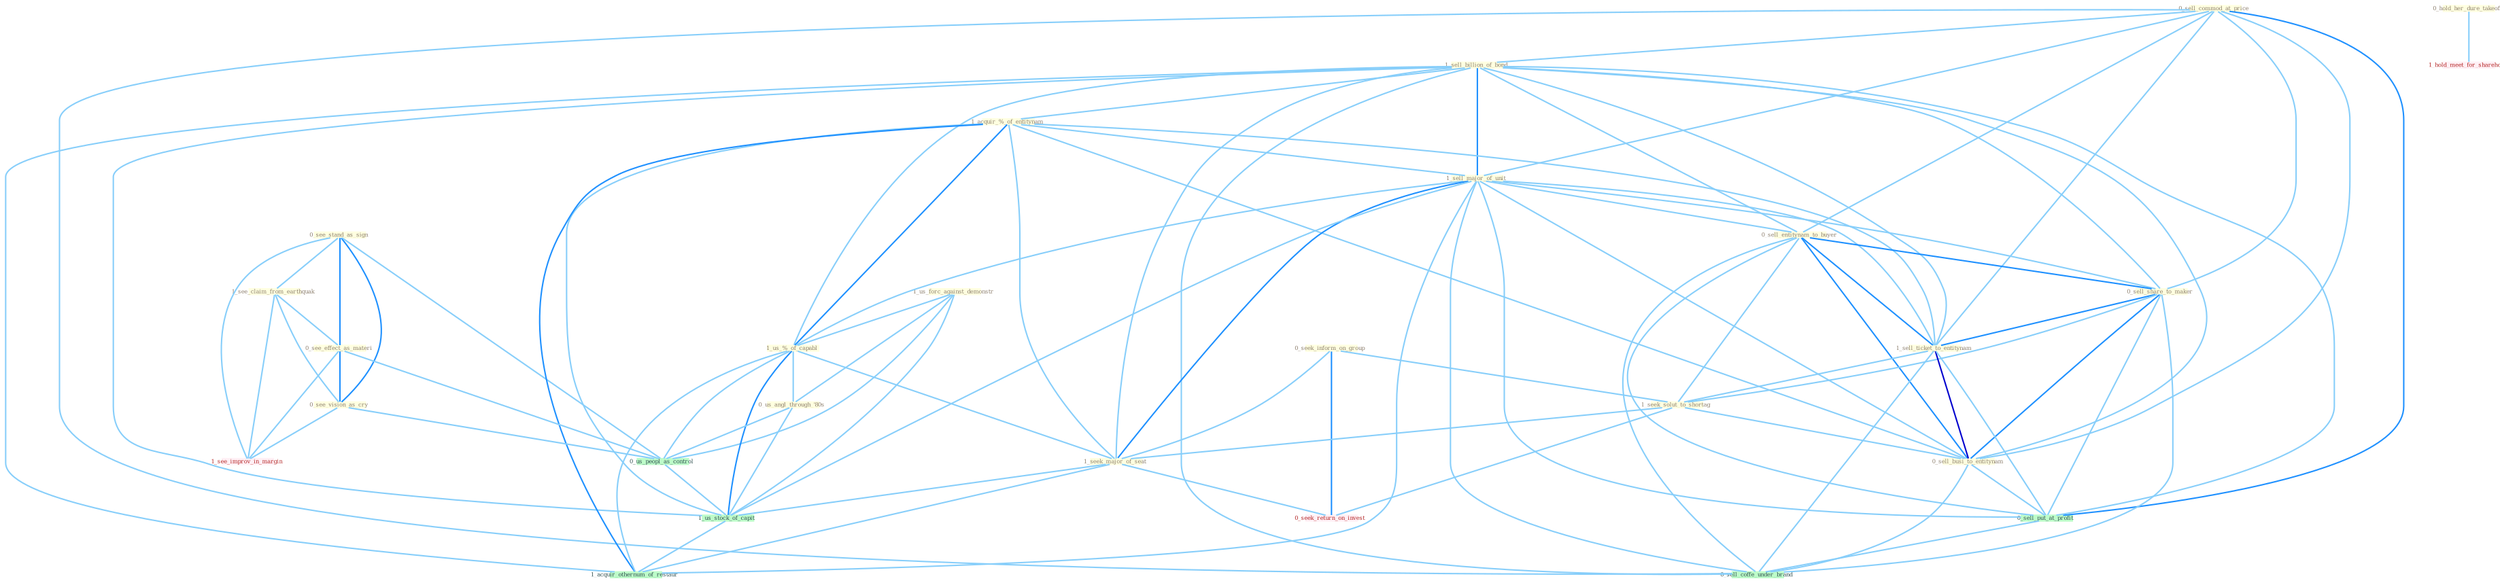 Graph G{ 
    node
    [shape=polygon,style=filled,width=.5,height=.06,color="#BDFCC9",fixedsize=true,fontsize=4,
    fontcolor="#2f4f4f"];
    {node
    [color="#ffffe0", fontcolor="#8b7d6b"] "0_sell_commod_at_price " "0_see_stand_as_sign " "1_us_forc_against_demonstr " "1_sell_billion_of_bond " "1_acquir_%_of_entitynam " "1_sell_major_of_unit " "0_hold_her_dure_takeoff " "1_us_%_of_capabl " "0_sell_entitynam_to_buyer " "0_sell_share_to_maker " "0_us_angl_through_'80s " "1_sell_ticket_to_entitynam " "1_see_claim_from_earthquak " "0_seek_inform_on_group " "0_see_effect_as_materi " "0_see_vision_as_cry " "1_seek_solut_to_shortag " "1_seek_major_of_seat " "0_sell_busi_to_entitynam "}
{node [color="#fff0f5", fontcolor="#b22222"] "0_seek_return_on_invest " "1_see_improv_in_margin " "1_hold_meet_for_sharehold "}
edge [color="#B0E2FF"];

	"0_sell_commod_at_price " -- "1_sell_billion_of_bond " [w="1", color="#87cefa" ];
	"0_sell_commod_at_price " -- "1_sell_major_of_unit " [w="1", color="#87cefa" ];
	"0_sell_commod_at_price " -- "0_sell_entitynam_to_buyer " [w="1", color="#87cefa" ];
	"0_sell_commod_at_price " -- "0_sell_share_to_maker " [w="1", color="#87cefa" ];
	"0_sell_commod_at_price " -- "1_sell_ticket_to_entitynam " [w="1", color="#87cefa" ];
	"0_sell_commod_at_price " -- "0_sell_busi_to_entitynam " [w="1", color="#87cefa" ];
	"0_sell_commod_at_price " -- "0_sell_put_at_profit " [w="2", color="#1e90ff" , len=0.8];
	"0_sell_commod_at_price " -- "0_sell_coffe_under_brand " [w="1", color="#87cefa" ];
	"0_see_stand_as_sign " -- "1_see_claim_from_earthquak " [w="1", color="#87cefa" ];
	"0_see_stand_as_sign " -- "0_see_effect_as_materi " [w="2", color="#1e90ff" , len=0.8];
	"0_see_stand_as_sign " -- "0_see_vision_as_cry " [w="2", color="#1e90ff" , len=0.8];
	"0_see_stand_as_sign " -- "0_us_peopl_as_control " [w="1", color="#87cefa" ];
	"0_see_stand_as_sign " -- "1_see_improv_in_margin " [w="1", color="#87cefa" ];
	"1_us_forc_against_demonstr " -- "1_us_%_of_capabl " [w="1", color="#87cefa" ];
	"1_us_forc_against_demonstr " -- "0_us_angl_through_'80s " [w="1", color="#87cefa" ];
	"1_us_forc_against_demonstr " -- "0_us_peopl_as_control " [w="1", color="#87cefa" ];
	"1_us_forc_against_demonstr " -- "1_us_stock_of_capit " [w="1", color="#87cefa" ];
	"1_sell_billion_of_bond " -- "1_acquir_%_of_entitynam " [w="1", color="#87cefa" ];
	"1_sell_billion_of_bond " -- "1_sell_major_of_unit " [w="2", color="#1e90ff" , len=0.8];
	"1_sell_billion_of_bond " -- "1_us_%_of_capabl " [w="1", color="#87cefa" ];
	"1_sell_billion_of_bond " -- "0_sell_entitynam_to_buyer " [w="1", color="#87cefa" ];
	"1_sell_billion_of_bond " -- "0_sell_share_to_maker " [w="1", color="#87cefa" ];
	"1_sell_billion_of_bond " -- "1_sell_ticket_to_entitynam " [w="1", color="#87cefa" ];
	"1_sell_billion_of_bond " -- "1_seek_major_of_seat " [w="1", color="#87cefa" ];
	"1_sell_billion_of_bond " -- "0_sell_busi_to_entitynam " [w="1", color="#87cefa" ];
	"1_sell_billion_of_bond " -- "0_sell_put_at_profit " [w="1", color="#87cefa" ];
	"1_sell_billion_of_bond " -- "1_us_stock_of_capit " [w="1", color="#87cefa" ];
	"1_sell_billion_of_bond " -- "0_sell_coffe_under_brand " [w="1", color="#87cefa" ];
	"1_sell_billion_of_bond " -- "1_acquir_othernum_of_restaur " [w="1", color="#87cefa" ];
	"1_acquir_%_of_entitynam " -- "1_sell_major_of_unit " [w="1", color="#87cefa" ];
	"1_acquir_%_of_entitynam " -- "1_us_%_of_capabl " [w="2", color="#1e90ff" , len=0.8];
	"1_acquir_%_of_entitynam " -- "1_sell_ticket_to_entitynam " [w="1", color="#87cefa" ];
	"1_acquir_%_of_entitynam " -- "1_seek_major_of_seat " [w="1", color="#87cefa" ];
	"1_acquir_%_of_entitynam " -- "0_sell_busi_to_entitynam " [w="1", color="#87cefa" ];
	"1_acquir_%_of_entitynam " -- "1_us_stock_of_capit " [w="1", color="#87cefa" ];
	"1_acquir_%_of_entitynam " -- "1_acquir_othernum_of_restaur " [w="2", color="#1e90ff" , len=0.8];
	"1_sell_major_of_unit " -- "1_us_%_of_capabl " [w="1", color="#87cefa" ];
	"1_sell_major_of_unit " -- "0_sell_entitynam_to_buyer " [w="1", color="#87cefa" ];
	"1_sell_major_of_unit " -- "0_sell_share_to_maker " [w="1", color="#87cefa" ];
	"1_sell_major_of_unit " -- "1_sell_ticket_to_entitynam " [w="1", color="#87cefa" ];
	"1_sell_major_of_unit " -- "1_seek_major_of_seat " [w="2", color="#1e90ff" , len=0.8];
	"1_sell_major_of_unit " -- "0_sell_busi_to_entitynam " [w="1", color="#87cefa" ];
	"1_sell_major_of_unit " -- "0_sell_put_at_profit " [w="1", color="#87cefa" ];
	"1_sell_major_of_unit " -- "1_us_stock_of_capit " [w="1", color="#87cefa" ];
	"1_sell_major_of_unit " -- "0_sell_coffe_under_brand " [w="1", color="#87cefa" ];
	"1_sell_major_of_unit " -- "1_acquir_othernum_of_restaur " [w="1", color="#87cefa" ];
	"0_hold_her_dure_takeoff " -- "1_hold_meet_for_sharehold " [w="1", color="#87cefa" ];
	"1_us_%_of_capabl " -- "0_us_angl_through_'80s " [w="1", color="#87cefa" ];
	"1_us_%_of_capabl " -- "1_seek_major_of_seat " [w="1", color="#87cefa" ];
	"1_us_%_of_capabl " -- "0_us_peopl_as_control " [w="1", color="#87cefa" ];
	"1_us_%_of_capabl " -- "1_us_stock_of_capit " [w="2", color="#1e90ff" , len=0.8];
	"1_us_%_of_capabl " -- "1_acquir_othernum_of_restaur " [w="1", color="#87cefa" ];
	"0_sell_entitynam_to_buyer " -- "0_sell_share_to_maker " [w="2", color="#1e90ff" , len=0.8];
	"0_sell_entitynam_to_buyer " -- "1_sell_ticket_to_entitynam " [w="2", color="#1e90ff" , len=0.8];
	"0_sell_entitynam_to_buyer " -- "1_seek_solut_to_shortag " [w="1", color="#87cefa" ];
	"0_sell_entitynam_to_buyer " -- "0_sell_busi_to_entitynam " [w="2", color="#1e90ff" , len=0.8];
	"0_sell_entitynam_to_buyer " -- "0_sell_put_at_profit " [w="1", color="#87cefa" ];
	"0_sell_entitynam_to_buyer " -- "0_sell_coffe_under_brand " [w="1", color="#87cefa" ];
	"0_sell_share_to_maker " -- "1_sell_ticket_to_entitynam " [w="2", color="#1e90ff" , len=0.8];
	"0_sell_share_to_maker " -- "1_seek_solut_to_shortag " [w="1", color="#87cefa" ];
	"0_sell_share_to_maker " -- "0_sell_busi_to_entitynam " [w="2", color="#1e90ff" , len=0.8];
	"0_sell_share_to_maker " -- "0_sell_put_at_profit " [w="1", color="#87cefa" ];
	"0_sell_share_to_maker " -- "0_sell_coffe_under_brand " [w="1", color="#87cefa" ];
	"0_us_angl_through_'80s " -- "0_us_peopl_as_control " [w="1", color="#87cefa" ];
	"0_us_angl_through_'80s " -- "1_us_stock_of_capit " [w="1", color="#87cefa" ];
	"1_sell_ticket_to_entitynam " -- "1_seek_solut_to_shortag " [w="1", color="#87cefa" ];
	"1_sell_ticket_to_entitynam " -- "0_sell_busi_to_entitynam " [w="3", color="#0000cd" , len=0.6];
	"1_sell_ticket_to_entitynam " -- "0_sell_put_at_profit " [w="1", color="#87cefa" ];
	"1_sell_ticket_to_entitynam " -- "0_sell_coffe_under_brand " [w="1", color="#87cefa" ];
	"1_see_claim_from_earthquak " -- "0_see_effect_as_materi " [w="1", color="#87cefa" ];
	"1_see_claim_from_earthquak " -- "0_see_vision_as_cry " [w="1", color="#87cefa" ];
	"1_see_claim_from_earthquak " -- "1_see_improv_in_margin " [w="1", color="#87cefa" ];
	"0_seek_inform_on_group " -- "1_seek_solut_to_shortag " [w="1", color="#87cefa" ];
	"0_seek_inform_on_group " -- "1_seek_major_of_seat " [w="1", color="#87cefa" ];
	"0_seek_inform_on_group " -- "0_seek_return_on_invest " [w="2", color="#1e90ff" , len=0.8];
	"0_see_effect_as_materi " -- "0_see_vision_as_cry " [w="2", color="#1e90ff" , len=0.8];
	"0_see_effect_as_materi " -- "0_us_peopl_as_control " [w="1", color="#87cefa" ];
	"0_see_effect_as_materi " -- "1_see_improv_in_margin " [w="1", color="#87cefa" ];
	"0_see_vision_as_cry " -- "0_us_peopl_as_control " [w="1", color="#87cefa" ];
	"0_see_vision_as_cry " -- "1_see_improv_in_margin " [w="1", color="#87cefa" ];
	"1_seek_solut_to_shortag " -- "1_seek_major_of_seat " [w="1", color="#87cefa" ];
	"1_seek_solut_to_shortag " -- "0_sell_busi_to_entitynam " [w="1", color="#87cefa" ];
	"1_seek_solut_to_shortag " -- "0_seek_return_on_invest " [w="1", color="#87cefa" ];
	"1_seek_major_of_seat " -- "0_seek_return_on_invest " [w="1", color="#87cefa" ];
	"1_seek_major_of_seat " -- "1_us_stock_of_capit " [w="1", color="#87cefa" ];
	"1_seek_major_of_seat " -- "1_acquir_othernum_of_restaur " [w="1", color="#87cefa" ];
	"0_sell_busi_to_entitynam " -- "0_sell_put_at_profit " [w="1", color="#87cefa" ];
	"0_sell_busi_to_entitynam " -- "0_sell_coffe_under_brand " [w="1", color="#87cefa" ];
	"0_us_peopl_as_control " -- "1_us_stock_of_capit " [w="1", color="#87cefa" ];
	"0_sell_put_at_profit " -- "0_sell_coffe_under_brand " [w="1", color="#87cefa" ];
	"1_us_stock_of_capit " -- "1_acquir_othernum_of_restaur " [w="1", color="#87cefa" ];
}